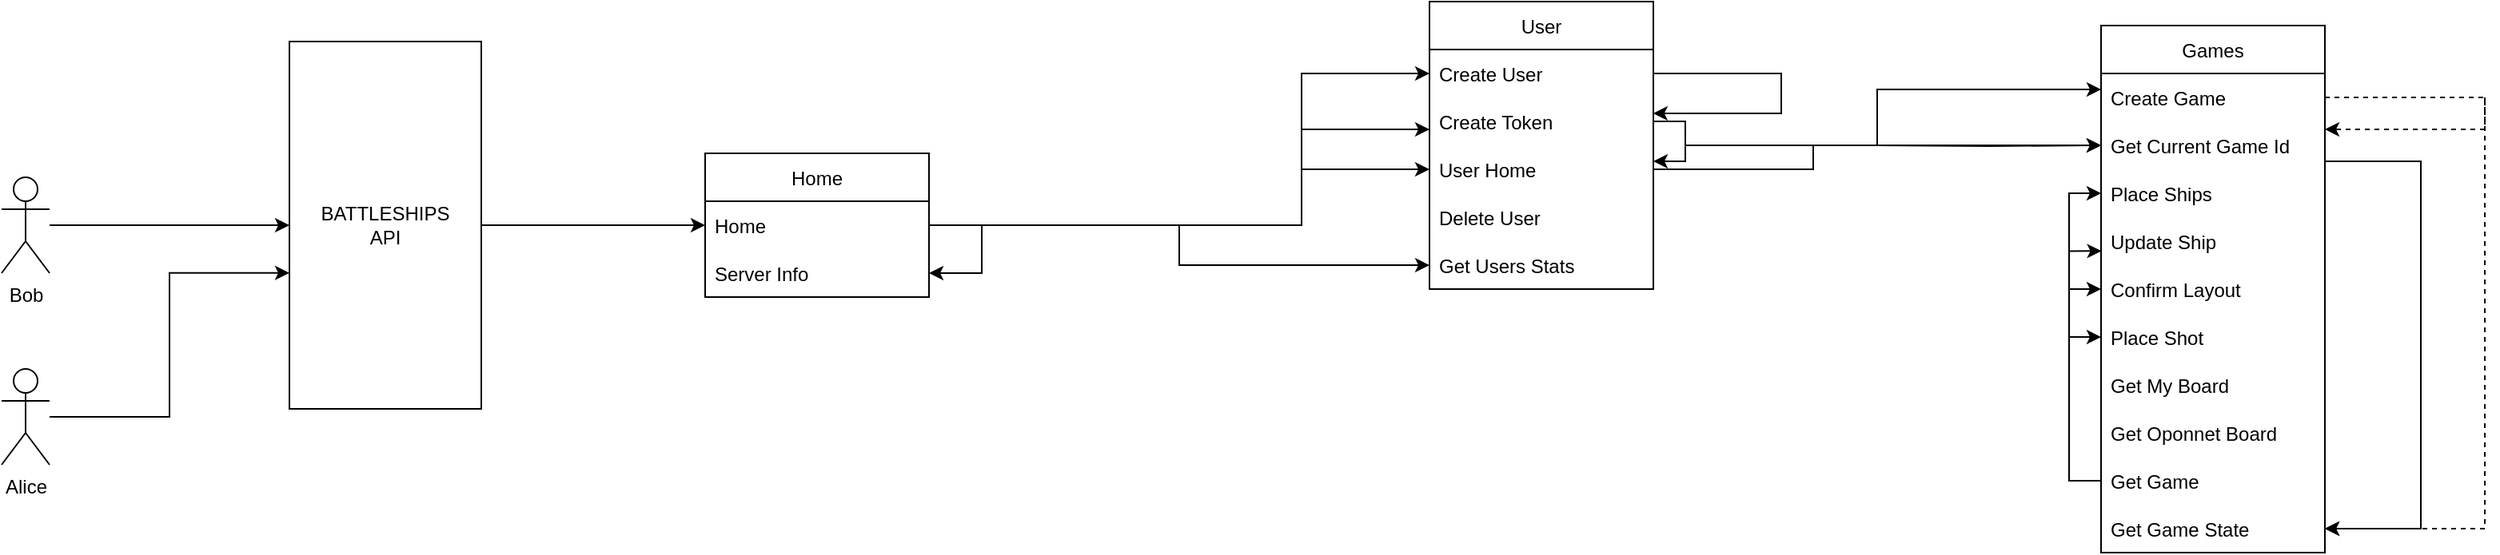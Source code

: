 <mxfile version="15.5.4" type="embed"><diagram id="sa6Q3xUmAi24UDrEMSUv" name="Página-1"><mxGraphModel dx="2189" dy="1417" grid="1" gridSize="10" guides="1" tooltips="1" connect="1" arrows="1" fold="1" page="1" pageScale="1" pageWidth="827" pageHeight="1169" math="0" shadow="0"><root><mxCell id="0"/><mxCell id="1" parent="0"/><mxCell id="324" style="edgeStyle=orthogonalEdgeStyle;rounded=0;orthogonalLoop=1;jettySize=auto;html=1;" parent="1" source="321" target="323" edge="1"><mxGeometry relative="1" as="geometry"/></mxCell><mxCell id="321" value="Bob" style="shape=umlActor;verticalLabelPosition=bottom;verticalAlign=top;html=1;outlineConnect=0;" parent="1" vertex="1"><mxGeometry x="-993" y="-310" width="30" height="60" as="geometry"/></mxCell><mxCell id="433" style="edgeStyle=orthogonalEdgeStyle;rounded=0;orthogonalLoop=1;jettySize=auto;html=1;" parent="1" source="323" target="325" edge="1"><mxGeometry relative="1" as="geometry"/></mxCell><mxCell id="323" value="BATTLESHIPS &lt;br&gt;API" style="rounded=0;whiteSpace=wrap;html=1;" parent="1" vertex="1"><mxGeometry x="-813" y="-395" width="120" height="230" as="geometry"/></mxCell><mxCell id="325" value="Home" style="swimlane;fontStyle=0;childLayout=stackLayout;horizontal=1;startSize=30;horizontalStack=0;resizeParent=1;resizeParentMax=0;resizeLast=0;collapsible=1;marginBottom=0;" parent="1" vertex="1"><mxGeometry x="-553" y="-325" width="140" height="90" as="geometry"/></mxCell><mxCell id="418" style="edgeStyle=orthogonalEdgeStyle;rounded=0;orthogonalLoop=1;jettySize=auto;html=1;exitX=1;exitY=0.5;exitDx=0;exitDy=0;" parent="325" source="326" target="327" edge="1"><mxGeometry relative="1" as="geometry"><Array as="points"><mxPoint x="173" y="45"/><mxPoint x="173" y="75"/></Array></mxGeometry></mxCell><mxCell id="326" value="Home" style="text;strokeColor=none;fillColor=none;align=left;verticalAlign=middle;spacingLeft=4;spacingRight=4;overflow=hidden;points=[[0,0.5],[1,0.5]];portConstraint=eastwest;rotatable=0;" parent="325" vertex="1"><mxGeometry y="30" width="140" height="30" as="geometry"/></mxCell><mxCell id="327" value="Server Info" style="text;strokeColor=none;fillColor=none;align=left;verticalAlign=middle;spacingLeft=4;spacingRight=4;overflow=hidden;points=[[0,0.5],[1,0.5]];portConstraint=eastwest;rotatable=0;" parent="325" vertex="1"><mxGeometry y="60" width="140" height="30" as="geometry"/></mxCell><mxCell id="330" value="User" style="swimlane;fontStyle=0;childLayout=stackLayout;horizontal=1;startSize=30;horizontalStack=0;resizeParent=1;resizeParentMax=0;resizeLast=0;collapsible=1;marginBottom=0;" parent="1" vertex="1"><mxGeometry x="-100" y="-420" width="140" height="180" as="geometry"/></mxCell><mxCell id="422" style="edgeStyle=orthogonalEdgeStyle;rounded=0;orthogonalLoop=1;jettySize=auto;html=1;entryX=0.999;entryY=0.327;entryDx=0;entryDy=0;exitX=1;exitY=0.5;exitDx=0;exitDy=0;entryPerimeter=0;" parent="330" source="331" target="332" edge="1"><mxGeometry relative="1" as="geometry"><Array as="points"><mxPoint x="220" y="45"/><mxPoint x="220" y="70"/><mxPoint x="140" y="70"/></Array></mxGeometry></mxCell><mxCell id="331" value="Create User" style="text;strokeColor=none;fillColor=none;align=left;verticalAlign=middle;spacingLeft=4;spacingRight=4;overflow=hidden;points=[[0,0.5],[1,0.5]];portConstraint=eastwest;rotatable=0;" parent="330" vertex="1"><mxGeometry y="30" width="140" height="30" as="geometry"/></mxCell><mxCell id="423" style="edgeStyle=orthogonalEdgeStyle;rounded=0;orthogonalLoop=1;jettySize=auto;html=1;exitX=1;exitY=0.5;exitDx=0;exitDy=0;" parent="330" source="332" target="333" edge="1"><mxGeometry relative="1" as="geometry"><Array as="points"><mxPoint x="160" y="75"/><mxPoint x="160" y="100"/></Array></mxGeometry></mxCell><mxCell id="332" value="Create Token" style="text;strokeColor=none;fillColor=none;align=left;verticalAlign=middle;spacingLeft=4;spacingRight=4;overflow=hidden;points=[[0,0.5],[1,0.5]];portConstraint=eastwest;rotatable=0;" parent="330" vertex="1"><mxGeometry y="60" width="140" height="30" as="geometry"/></mxCell><mxCell id="333" value="User Home" style="text;strokeColor=none;fillColor=none;align=left;verticalAlign=middle;spacingLeft=4;spacingRight=4;overflow=hidden;points=[[0,0.5],[1,0.5]];portConstraint=eastwest;rotatable=0;glass=0;" parent="330" vertex="1"><mxGeometry y="90" width="140" height="30" as="geometry"/></mxCell><mxCell id="334" value="Delete User" style="text;strokeColor=none;fillColor=none;align=left;verticalAlign=middle;spacingLeft=4;spacingRight=4;overflow=hidden;points=[[0,0.5],[1,0.5]];portConstraint=eastwest;rotatable=0;" parent="330" vertex="1"><mxGeometry y="120" width="140" height="30" as="geometry"/></mxCell><mxCell id="335" value="Get Users Stats" style="text;strokeColor=none;fillColor=none;align=left;verticalAlign=middle;spacingLeft=4;spacingRight=4;overflow=hidden;points=[[0,0.5],[1,0.5]];portConstraint=eastwest;rotatable=0;" parent="330" vertex="1"><mxGeometry y="150" width="140" height="30" as="geometry"/></mxCell><mxCell id="337" value="Games" style="swimlane;fontStyle=0;childLayout=stackLayout;horizontal=1;startSize=30;horizontalStack=0;resizeParent=1;resizeParentMax=0;resizeLast=0;collapsible=1;marginBottom=0;" parent="1" vertex="1"><mxGeometry x="320" y="-405" width="140" height="330" as="geometry"/></mxCell><mxCell id="429" style="edgeStyle=orthogonalEdgeStyle;rounded=0;orthogonalLoop=1;jettySize=auto;html=1;exitX=1;exitY=0.5;exitDx=0;exitDy=0;dashed=1;" parent="337" source="338" target="339" edge="1"><mxGeometry relative="1" as="geometry"><Array as="points"><mxPoint x="240" y="45"/><mxPoint x="240" y="65"/></Array></mxGeometry></mxCell><mxCell id="432" style="edgeStyle=orthogonalEdgeStyle;rounded=0;orthogonalLoop=1;jettySize=auto;html=1;entryX=1;entryY=0.5;entryDx=0;entryDy=0;dashed=1;" parent="337" target="378" edge="1"><mxGeometry relative="1" as="geometry"><mxPoint x="240" y="45" as="sourcePoint"/><Array as="points"><mxPoint x="240" y="315"/></Array></mxGeometry></mxCell><mxCell id="338" value="Create Game" style="text;strokeColor=none;fillColor=none;align=left;verticalAlign=middle;spacingLeft=4;spacingRight=4;overflow=hidden;points=[[0,0.5],[1,0.5]];portConstraint=eastwest;rotatable=0;" parent="337" vertex="1"><mxGeometry y="30" width="140" height="30" as="geometry"/></mxCell><mxCell id="428" style="edgeStyle=orthogonalEdgeStyle;rounded=0;orthogonalLoop=1;jettySize=auto;html=1;exitX=1;exitY=0.5;exitDx=0;exitDy=0;entryX=1;entryY=0.5;entryDx=0;entryDy=0;" parent="337" source="339" target="378" edge="1"><mxGeometry relative="1" as="geometry"><Array as="points"><mxPoint x="140" y="85"/><mxPoint x="200" y="85"/><mxPoint x="200" y="315"/></Array></mxGeometry></mxCell><mxCell id="339" value="Get Current Game Id" style="text;strokeColor=none;fillColor=none;align=left;verticalAlign=middle;spacingLeft=4;spacingRight=4;overflow=hidden;points=[[0,0.5],[1,0.5]];portConstraint=eastwest;rotatable=0;" parent="337" vertex="1"><mxGeometry y="60" width="140" height="30" as="geometry"/></mxCell><mxCell id="340" value="Place Ships" style="text;strokeColor=none;fillColor=none;align=left;verticalAlign=middle;spacingLeft=4;spacingRight=4;overflow=hidden;points=[[0,0.5],[1,0.5]];portConstraint=eastwest;rotatable=0;" parent="337" vertex="1"><mxGeometry y="90" width="140" height="30" as="geometry"/></mxCell><mxCell id="346" value="Update Ship" style="text;strokeColor=none;fillColor=none;align=left;verticalAlign=middle;spacingLeft=4;spacingRight=4;overflow=hidden;points=[[0,0.5],[1,0.5]];portConstraint=eastwest;rotatable=0;" parent="337" vertex="1"><mxGeometry y="120" width="140" height="30" as="geometry"/></mxCell><mxCell id="344" value="Confirm Layout" style="text;strokeColor=none;fillColor=none;align=left;verticalAlign=middle;spacingLeft=4;spacingRight=4;overflow=hidden;points=[[0,0.5],[1,0.5]];portConstraint=eastwest;rotatable=0;" parent="337" vertex="1"><mxGeometry y="150" width="140" height="30" as="geometry"/></mxCell><mxCell id="345" value="Place Shot" style="text;strokeColor=none;fillColor=none;align=left;verticalAlign=middle;spacingLeft=4;spacingRight=4;overflow=hidden;points=[[0,0.5],[1,0.5]];portConstraint=eastwest;rotatable=0;" parent="337" vertex="1"><mxGeometry y="180" width="140" height="30" as="geometry"/></mxCell><mxCell id="355" value="Get My Board" style="text;strokeColor=none;fillColor=none;align=left;verticalAlign=middle;spacingLeft=4;spacingRight=4;overflow=hidden;points=[[0,0.5],[1,0.5]];portConstraint=eastwest;rotatable=0;" parent="337" vertex="1"><mxGeometry y="210" width="140" height="30" as="geometry"/></mxCell><mxCell id="365" value="Get Oponnet Board" style="text;strokeColor=none;fillColor=none;align=left;verticalAlign=middle;spacingLeft=4;spacingRight=4;overflow=hidden;points=[[0,0.5],[1,0.5]];portConstraint=eastwest;rotatable=0;" parent="337" vertex="1"><mxGeometry y="240" width="140" height="30" as="geometry"/></mxCell><mxCell id="394" style="edgeStyle=orthogonalEdgeStyle;rounded=0;orthogonalLoop=1;jettySize=auto;html=1;entryX=0;entryY=0.5;entryDx=0;entryDy=0;" parent="337" source="366" target="340" edge="1"><mxGeometry relative="1" as="geometry"/></mxCell><mxCell id="395" style="edgeStyle=orthogonalEdgeStyle;rounded=0;orthogonalLoop=1;jettySize=auto;html=1;entryX=0.002;entryY=0.706;entryDx=0;entryDy=0;entryPerimeter=0;" parent="337" source="366" target="346" edge="1"><mxGeometry relative="1" as="geometry"/></mxCell><mxCell id="397" style="edgeStyle=orthogonalEdgeStyle;rounded=0;orthogonalLoop=1;jettySize=auto;html=1;entryX=0;entryY=0.5;entryDx=0;entryDy=0;" parent="337" source="366" target="344" edge="1"><mxGeometry relative="1" as="geometry"/></mxCell><mxCell id="398" style="edgeStyle=orthogonalEdgeStyle;rounded=0;orthogonalLoop=1;jettySize=auto;html=1;entryX=0;entryY=0.5;entryDx=0;entryDy=0;" parent="337" source="366" target="345" edge="1"><mxGeometry relative="1" as="geometry"/></mxCell><mxCell id="366" value="Get Game" style="text;strokeColor=none;fillColor=none;align=left;verticalAlign=middle;spacingLeft=4;spacingRight=4;overflow=hidden;points=[[0,0.5],[1,0.5]];portConstraint=eastwest;rotatable=0;" parent="337" vertex="1"><mxGeometry y="270" width="140" height="30" as="geometry"/></mxCell><mxCell id="378" value="Get Game State" style="text;strokeColor=none;fillColor=none;align=left;verticalAlign=middle;spacingLeft=4;spacingRight=4;overflow=hidden;points=[[0,0.5],[1,0.5]];portConstraint=eastwest;rotatable=0;" parent="337" vertex="1"><mxGeometry y="300" width="140" height="30" as="geometry"/></mxCell><mxCell id="401" style="edgeStyle=orthogonalEdgeStyle;rounded=0;orthogonalLoop=1;jettySize=auto;html=1;" parent="1" source="326" target="331" edge="1"><mxGeometry relative="1" as="geometry"><Array as="points"><mxPoint x="-180" y="-280"/><mxPoint x="-180" y="-375"/></Array></mxGeometry></mxCell><mxCell id="409" style="edgeStyle=orthogonalEdgeStyle;rounded=0;orthogonalLoop=1;jettySize=auto;html=1;entryX=0;entryY=0.63;entryDx=0;entryDy=0;entryPerimeter=0;" parent="1" source="406" target="323" edge="1"><mxGeometry relative="1" as="geometry"/></mxCell><mxCell id="406" value="Alice" style="shape=umlActor;verticalLabelPosition=bottom;verticalAlign=top;html=1;outlineConnect=0;" parent="1" vertex="1"><mxGeometry x="-993" y="-190" width="30" height="60" as="geometry"/></mxCell><mxCell id="417" style="edgeStyle=orthogonalEdgeStyle;rounded=0;orthogonalLoop=1;jettySize=auto;html=1;" parent="1" source="326" target="335" edge="1"><mxGeometry relative="1" as="geometry"/></mxCell><mxCell id="419" style="edgeStyle=orthogonalEdgeStyle;rounded=0;orthogonalLoop=1;jettySize=auto;html=1;" parent="1" source="326" target="332" edge="1"><mxGeometry relative="1" as="geometry"><Array as="points"><mxPoint x="-180" y="-280"/><mxPoint x="-180" y="-340"/></Array></mxGeometry></mxCell><mxCell id="424" style="edgeStyle=orthogonalEdgeStyle;rounded=0;orthogonalLoop=1;jettySize=auto;html=1;exitX=1;exitY=0.5;exitDx=0;exitDy=0;" parent="1" source="332" target="338" edge="1"><mxGeometry relative="1" as="geometry"><Array as="points"><mxPoint x="60" y="-345"/><mxPoint x="60" y="-330"/><mxPoint x="180" y="-330"/><mxPoint x="180" y="-365"/></Array></mxGeometry></mxCell><mxCell id="425" style="edgeStyle=orthogonalEdgeStyle;rounded=0;orthogonalLoop=1;jettySize=auto;html=1;" parent="1" target="339" edge="1"><mxGeometry relative="1" as="geometry"><mxPoint x="180" y="-330" as="sourcePoint"/></mxGeometry></mxCell><mxCell id="426" style="edgeStyle=orthogonalEdgeStyle;rounded=0;orthogonalLoop=1;jettySize=auto;html=1;" parent="1" source="326" target="333" edge="1"><mxGeometry relative="1" as="geometry"><Array as="points"><mxPoint x="-180" y="-280"/><mxPoint x="-180" y="-315"/></Array></mxGeometry></mxCell><mxCell id="427" style="edgeStyle=orthogonalEdgeStyle;rounded=0;orthogonalLoop=1;jettySize=auto;html=1;entryX=0;entryY=0.5;entryDx=0;entryDy=0;" parent="1" source="333" target="339" edge="1"><mxGeometry relative="1" as="geometry"><Array as="points"><mxPoint x="140" y="-315"/><mxPoint x="140" y="-330"/></Array></mxGeometry></mxCell></root></mxGraphModel></diagram></mxfile>